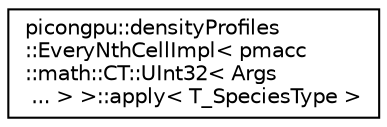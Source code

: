 digraph "Graphical Class Hierarchy"
{
 // LATEX_PDF_SIZE
  edge [fontname="Helvetica",fontsize="10",labelfontname="Helvetica",labelfontsize="10"];
  node [fontname="Helvetica",fontsize="10",shape=record];
  rankdir="LR";
  Node0 [label="picongpu::densityProfiles\l::EveryNthCellImpl\< pmacc\l::math::CT::UInt32\< Args\l ... \> \>::apply\< T_SpeciesType \>",height=0.2,width=0.4,color="black", fillcolor="white", style="filled",URL="$structpicongpu_1_1density_profiles_1_1_every_nth_cell_impl_3_01pmacc_1_1math_1_1_c_t_1_1_u_int322afcf29adb3cfa02f69d6da9144773dd.html",tooltip=" "];
}
